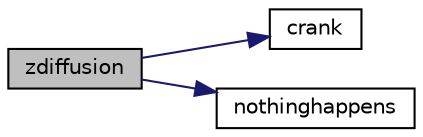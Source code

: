 digraph G
{
  edge [fontname="Helvetica",fontsize="10",labelfontname="Helvetica",labelfontsize="10"];
  node [fontname="Helvetica",fontsize="10",shape=record];
  rankdir=LR;
  Node1 [label="zdiffusion",height=0.2,width=0.4,color="black", fillcolor="grey75", style="filled" fontcolor="black"];
  Node1 -> Node2 [color="midnightblue",fontsize="10",style="solid",fontname="Helvetica"];
  Node2 [label="crank",height=0.2,width=0.4,color="black", fillcolor="white", style="filled",URL="$nls__diffusion_8f90.html#aa2c32357853e043d31d7de9f238d0f57"];
  Node1 -> Node3 [color="midnightblue",fontsize="10",style="solid",fontname="Helvetica"];
  Node3 [label="nothinghappens",height=0.2,width=0.4,color="black", fillcolor="white", style="filled",URL="$nls__diffusion_8f90.html#a8f6351875cae422e56f5358ec7cdbb87"];
}
